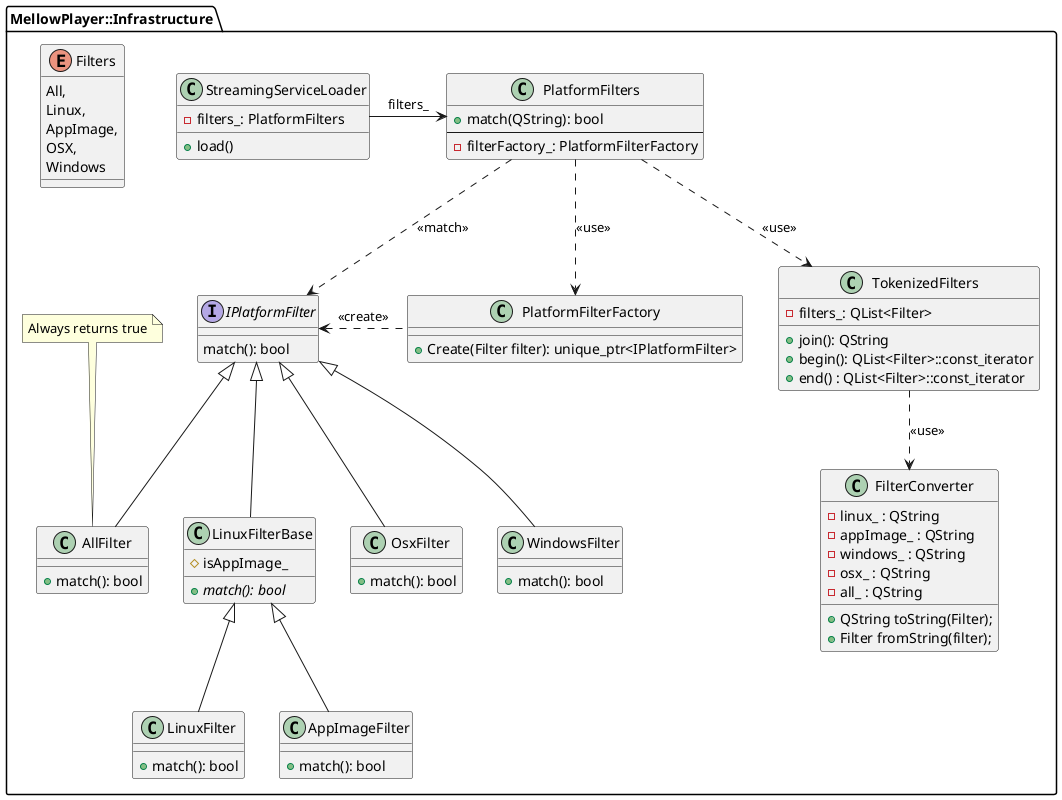 @startuml

package MellowPlayer::Infrastructure {
    class StreamingServiceLoader {
        + load()
        - filters_: PlatformFilters
    }
    StreamingServiceLoader -right-> PlatformFilters: filters_

    enum Filters {
        All,
        Linux,
        AppImage,
        OSX,
        Windows
    }

    class FilterConverter {
        + QString toString(Filter);
        + Filter fromString(filter);
        - linux_ : QString
        - appImage_ : QString
        - windows_ : QString
        - osx_ : QString
        - all_ : QString
    }

    class TokenizedFilters {
        - filters_: QList<Filter>
        + join(): QString
        + begin(): QList<Filter>::const_iterator
        + end() : QList<Filter>::const_iterator
    }
    TokenizedFilters ..> FilterConverter: <<use>>

    class PlatformFilterFactory {
        + Create(Filter filter): unique_ptr<IPlatformFilter>
    }
    PlatformFilterFactory .left.> IPlatformFilter: <<create>>

    class PlatformFilters {
        + match(QString): bool
        --
        - filterFactory_: PlatformFilterFactory
    }
    PlatformFilters ..> TokenizedFilters : <<use>>
    PlatformFilters ..> PlatformFilterFactory : <<use>>

    PlatformFilters ..> IPlatformFilter: <<match>>

    interface IPlatformFilter {
         match(): bool
    }

    class AllFilter {
        + match(): bool
    }
    IPlatformFilter <|-- AllFilter
    note top
    Always returns true
    end note

    class LinuxFilterBase {
        # isAppImage_
        + {abstract} match(): bool
    }
    IPlatformFilter <|-- LinuxFilterBase

    class LinuxFilter {
        + match(): bool
    }
    LinuxFilterBase <|-- LinuxFilter

    class AppImageFilter {
        + match(): bool
    }
    LinuxFilterBase <|-- AppImageFilter

    class OsxFilter {
        + match(): bool
    }
    IPlatformFilter <|-- OsxFilter

    class WindowsFilter  {
        + match(): bool
    }
    IPlatformFilter <|-- WindowsFilter
}

@enduml